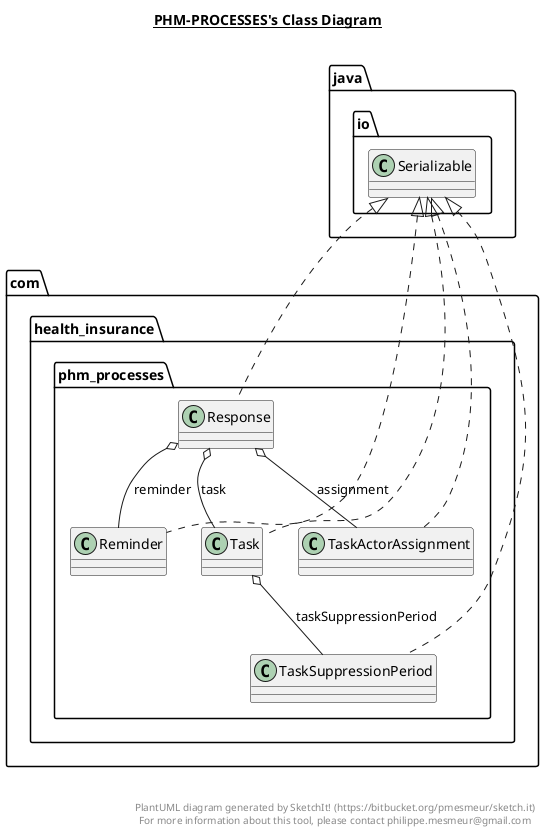 @startuml

title __PHM-PROCESSES's Class Diagram__\n

  namespace com.health_insurance.phm_processes {
    class com.health_insurance.phm_processes.Reminder {
    }
  }
  

  namespace com.health_insurance.phm_processes {
    class com.health_insurance.phm_processes.Response {
    }
  }
  

  namespace com.health_insurance.phm_processes {
    class com.health_insurance.phm_processes.Task {
    }
  }
  

  namespace com.health_insurance.phm_processes {
    class com.health_insurance.phm_processes.TaskActorAssignment {
    }
  }
  

  namespace com.health_insurance.phm_processes {
    class com.health_insurance.phm_processes.TaskSuppressionPeriod {
    }
  }
  

  com.health_insurance.phm_processes.Reminder .up.|> java.io.Serializable
  com.health_insurance.phm_processes.Response .up.|> java.io.Serializable
  com.health_insurance.phm_processes.Response o-- com.health_insurance.phm_processes.TaskActorAssignment : assignment
  com.health_insurance.phm_processes.Response o-- com.health_insurance.phm_processes.Reminder : reminder
  com.health_insurance.phm_processes.Response o-- com.health_insurance.phm_processes.Task : task
  com.health_insurance.phm_processes.Task .up.|> java.io.Serializable
  com.health_insurance.phm_processes.Task o-- com.health_insurance.phm_processes.TaskSuppressionPeriod : taskSuppressionPeriod
  com.health_insurance.phm_processes.TaskActorAssignment .up.|> java.io.Serializable
  com.health_insurance.phm_processes.TaskSuppressionPeriod .up.|> java.io.Serializable


right footer


PlantUML diagram generated by SketchIt! (https://bitbucket.org/pmesmeur/sketch.it)
For more information about this tool, please contact philippe.mesmeur@gmail.com
endfooter

@enduml
